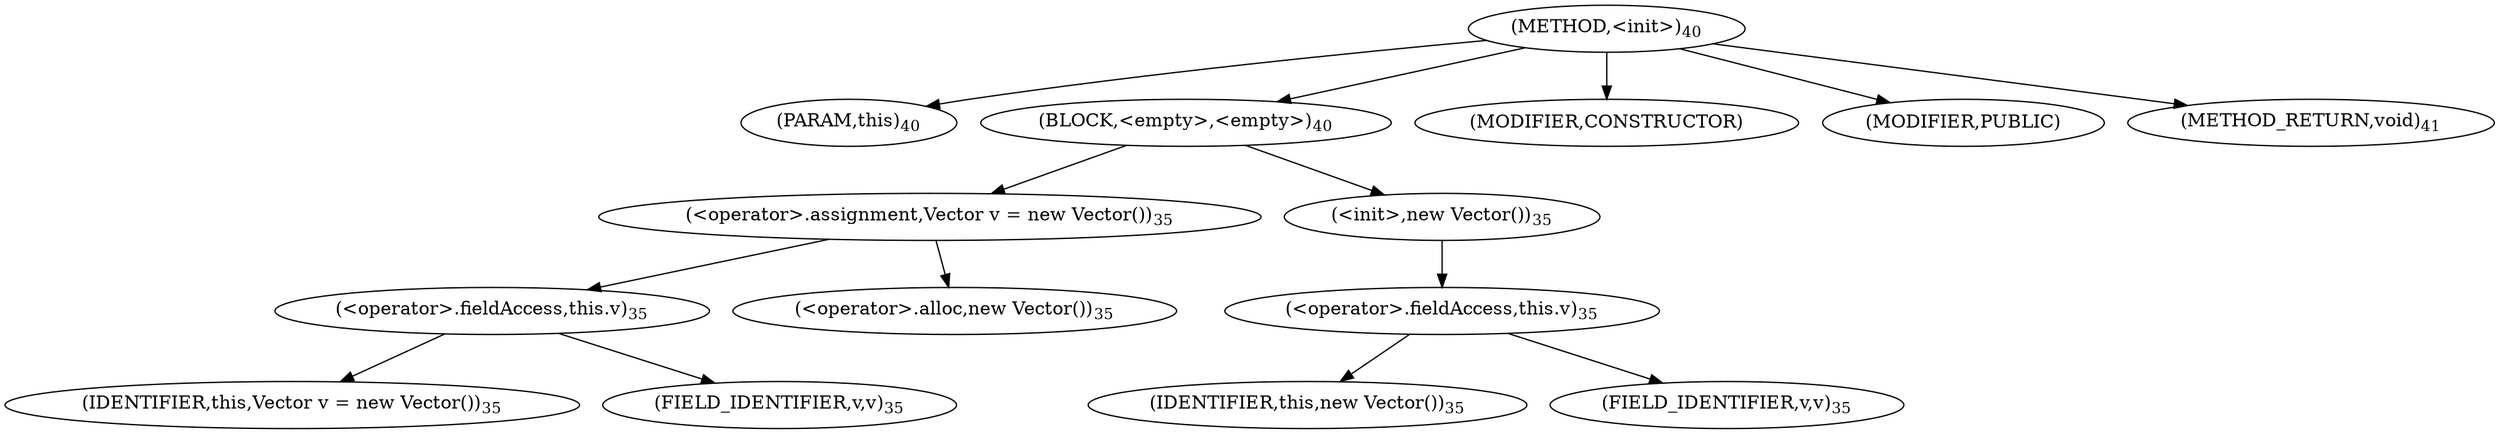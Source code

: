 digraph "&lt;init&gt;" {  
"35" [label = <(METHOD,&lt;init&gt;)<SUB>40</SUB>> ]
"36" [label = <(PARAM,this)<SUB>40</SUB>> ]
"37" [label = <(BLOCK,&lt;empty&gt;,&lt;empty&gt;)<SUB>40</SUB>> ]
"38" [label = <(&lt;operator&gt;.assignment,Vector v = new Vector())<SUB>35</SUB>> ]
"39" [label = <(&lt;operator&gt;.fieldAccess,this.v)<SUB>35</SUB>> ]
"40" [label = <(IDENTIFIER,this,Vector v = new Vector())<SUB>35</SUB>> ]
"41" [label = <(FIELD_IDENTIFIER,v,v)<SUB>35</SUB>> ]
"42" [label = <(&lt;operator&gt;.alloc,new Vector())<SUB>35</SUB>> ]
"43" [label = <(&lt;init&gt;,new Vector())<SUB>35</SUB>> ]
"44" [label = <(&lt;operator&gt;.fieldAccess,this.v)<SUB>35</SUB>> ]
"45" [label = <(IDENTIFIER,this,new Vector())<SUB>35</SUB>> ]
"46" [label = <(FIELD_IDENTIFIER,v,v)<SUB>35</SUB>> ]
"47" [label = <(MODIFIER,CONSTRUCTOR)> ]
"48" [label = <(MODIFIER,PUBLIC)> ]
"49" [label = <(METHOD_RETURN,void)<SUB>41</SUB>> ]
  "35" -> "36" 
  "35" -> "37" 
  "35" -> "47" 
  "35" -> "48" 
  "35" -> "49" 
  "37" -> "38" 
  "37" -> "43" 
  "38" -> "39" 
  "38" -> "42" 
  "39" -> "40" 
  "39" -> "41" 
  "43" -> "44" 
  "44" -> "45" 
  "44" -> "46" 
}
